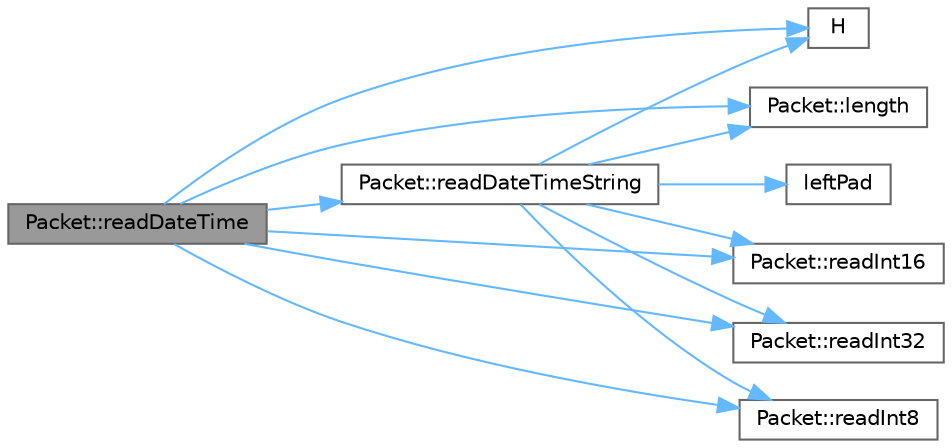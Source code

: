 digraph "Packet::readDateTime"
{
 // INTERACTIVE_SVG=YES
 // LATEX_PDF_SIZE
  bgcolor="transparent";
  edge [fontname=Helvetica,fontsize=10,labelfontname=Helvetica,labelfontsize=10];
  node [fontname=Helvetica,fontsize=10,shape=box,height=0.2,width=0.4];
  rankdir="LR";
  Node1 [id="Node000001",label="Packet::readDateTime",height=0.2,width=0.4,color="gray40", fillcolor="grey60", style="filled", fontcolor="black",tooltip=" "];
  Node1 -> Node2 [id="edge13_Node000001_Node000002",color="steelblue1",style="solid",tooltip=" "];
  Node2 [id="Node000002",label="H",height=0.2,width=0.4,color="grey40", fillcolor="white", style="filled",URL="$d6/d06/a00572_a8939048fb8bdbac217b2521b14712c10.html#a8939048fb8bdbac217b2521b14712c10",tooltip=" "];
  Node1 -> Node3 [id="edge14_Node000001_Node000003",color="steelblue1",style="solid",tooltip=" "];
  Node3 [id="Node000003",label="Packet::length",height=0.2,width=0.4,color="grey40", fillcolor="white", style="filled",URL="$d9/dd4/a00776_aa544974cea7c7c7ffd4bb7154e24db1e.html#aa544974cea7c7c7ffd4bb7154e24db1e",tooltip=" "];
  Node1 -> Node4 [id="edge15_Node000001_Node000004",color="steelblue1",style="solid",tooltip=" "];
  Node4 [id="Node000004",label="Packet::readDateTimeString",height=0.2,width=0.4,color="grey40", fillcolor="white", style="filled",URL="$d9/dd4/a00776_aa1ca374271d645c7f1fef6ee3d37794e.html#aa1ca374271d645c7f1fef6ee3d37794e",tooltip=" "];
  Node4 -> Node2 [id="edge16_Node000004_Node000002",color="steelblue1",style="solid",tooltip=" "];
  Node4 -> Node5 [id="edge17_Node000004_Node000005",color="steelblue1",style="solid",tooltip=" "];
  Node5 [id="Node000005",label="leftPad",height=0.2,width=0.4,color="grey40", fillcolor="white", style="filled",URL="$db/ddc/a00353_ad502b2bb009fb30f49a764e14f3a9bcb.html#ad502b2bb009fb30f49a764e14f3a9bcb",tooltip=" "];
  Node4 -> Node3 [id="edge18_Node000004_Node000003",color="steelblue1",style="solid",tooltip=" "];
  Node4 -> Node6 [id="edge19_Node000004_Node000006",color="steelblue1",style="solid",tooltip=" "];
  Node6 [id="Node000006",label="Packet::readInt16",height=0.2,width=0.4,color="grey40", fillcolor="white", style="filled",URL="$d9/dd4/a00776_a5102cb3f008878820f8bc27c389fdb2d.html#a5102cb3f008878820f8bc27c389fdb2d",tooltip=" "];
  Node4 -> Node7 [id="edge20_Node000004_Node000007",color="steelblue1",style="solid",tooltip=" "];
  Node7 [id="Node000007",label="Packet::readInt32",height=0.2,width=0.4,color="grey40", fillcolor="white", style="filled",URL="$d9/dd4/a00776_ac20e8bc51022a0972e8070c7c90c021e.html#ac20e8bc51022a0972e8070c7c90c021e",tooltip=" "];
  Node4 -> Node8 [id="edge21_Node000004_Node000008",color="steelblue1",style="solid",tooltip=" "];
  Node8 [id="Node000008",label="Packet::readInt8",height=0.2,width=0.4,color="grey40", fillcolor="white", style="filled",URL="$d9/dd4/a00776_a9613f631c0d856e9e49f1ca340fe1a35.html#a9613f631c0d856e9e49f1ca340fe1a35",tooltip=" "];
  Node1 -> Node6 [id="edge22_Node000001_Node000006",color="steelblue1",style="solid",tooltip=" "];
  Node1 -> Node7 [id="edge23_Node000001_Node000007",color="steelblue1",style="solid",tooltip=" "];
  Node1 -> Node8 [id="edge24_Node000001_Node000008",color="steelblue1",style="solid",tooltip=" "];
}

